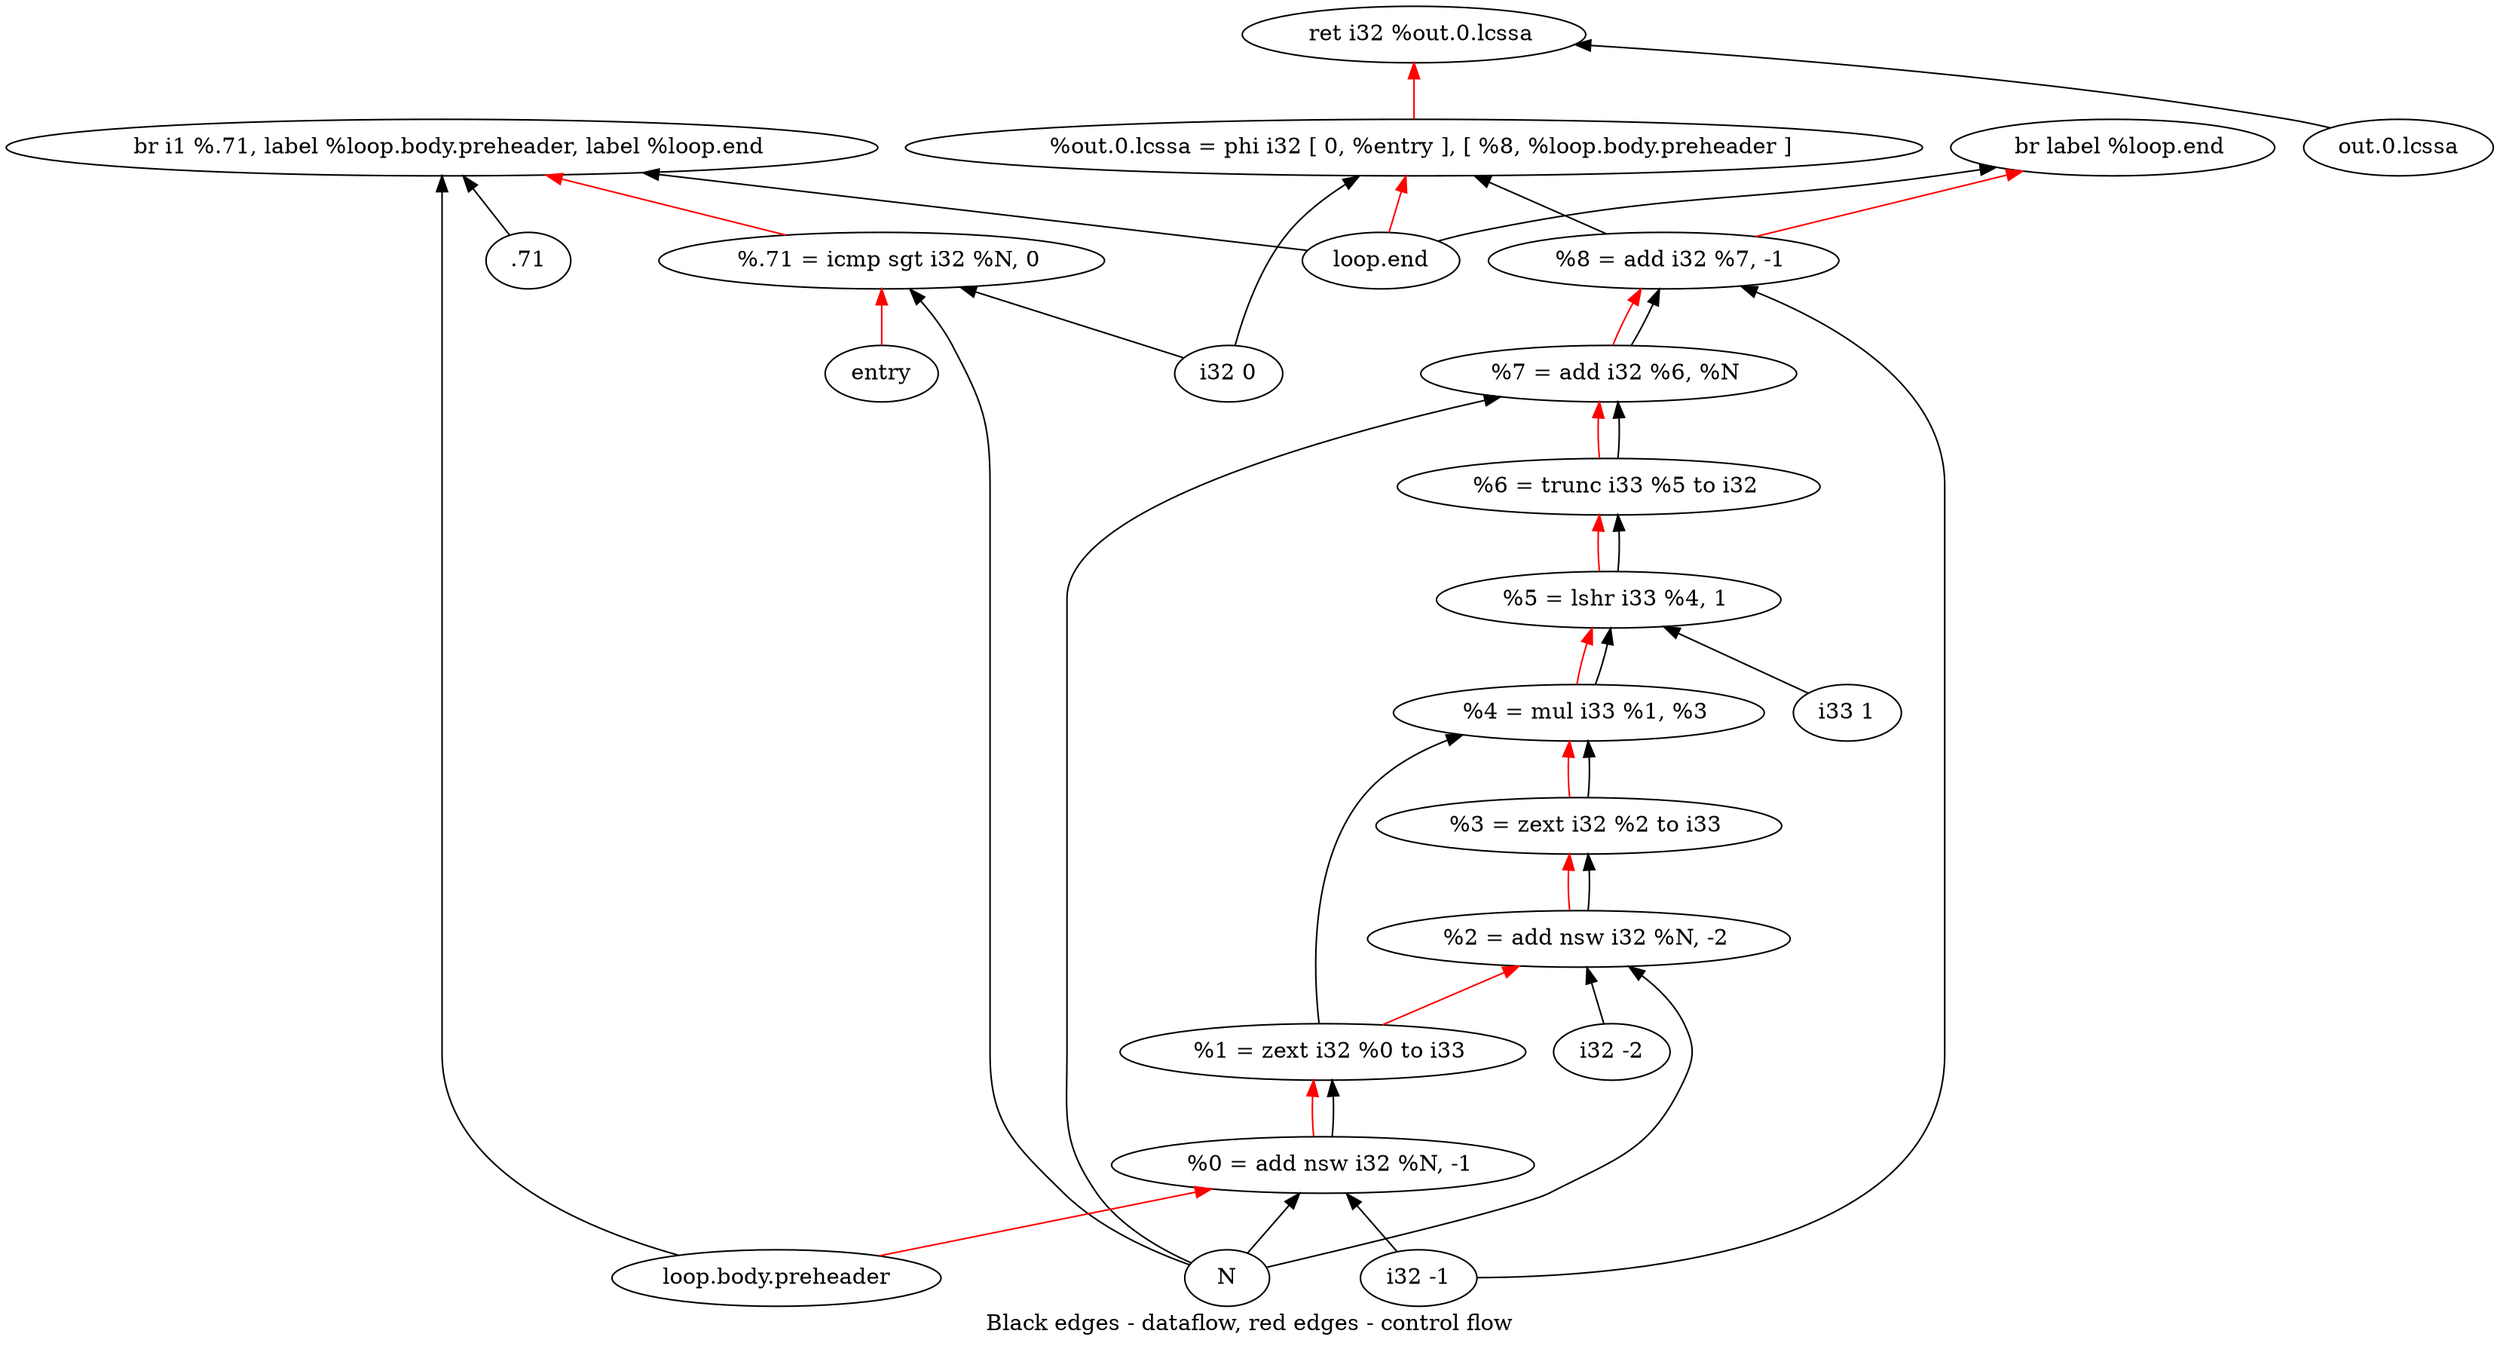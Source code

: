digraph G {
compound=true
rankdir=BT
label="Black edges - dataflow, red edges - control flow"
"  %.71 = icmp sgt i32 %N, 0" [label="  %.71 = icmp sgt i32 %N, 0"]
"  br i1 %.71, label %loop.body.preheader, label %loop.end" [label="  br i1 %.71, label %loop.body.preheader, label %loop.end"]
"entry" -> "  %.71 = icmp sgt i32 %N, 0"[color=red][weight=5]
"N" -> "  %.71 = icmp sgt i32 %N, 0"
"i32 0" -> "  %.71 = icmp sgt i32 %N, 0"
"  %.71 = icmp sgt i32 %N, 0" -> "  br i1 %.71, label %loop.body.preheader, label %loop.end"[color=red weight=2]
".71" -> "  br i1 %.71, label %loop.body.preheader, label %loop.end"
"loop.end" -> "  br i1 %.71, label %loop.body.preheader, label %loop.end"
"loop.body.preheader" -> "  br i1 %.71, label %loop.body.preheader, label %loop.end"

"  %0 = add nsw i32 %N, -1" [label="  %0 = add nsw i32 %N, -1"]
"  %1 = zext i32 %0 to i33" [label="  %1 = zext i32 %0 to i33"]
"  %2 = add nsw i32 %N, -2" [label="  %2 = add nsw i32 %N, -2"]
"  %3 = zext i32 %2 to i33" [label="  %3 = zext i32 %2 to i33"]
"  %4 = mul i33 %1, %3" [label="  %4 = mul i33 %1, %3"]
"  %5 = lshr i33 %4, 1" [label="  %5 = lshr i33 %4, 1"]
"  %6 = trunc i33 %5 to i32" [label="  %6 = trunc i33 %5 to i32"]
"  %7 = add i32 %6, %N" [label="  %7 = add i32 %6, %N"]
"  %8 = add i32 %7, -1" [label="  %8 = add i32 %7, -1"]
"  br label %loop.end" [label="  br label %loop.end"]
"loop.body.preheader" -> "  %0 = add nsw i32 %N, -1"[color=red]
"N" -> "  %0 = add nsw i32 %N, -1"
"i32 -1" -> "  %0 = add nsw i32 %N, -1"
"  %0 = add nsw i32 %N, -1" -> "  %1 = zext i32 %0 to i33"[color=red weight=2]
"  %0 = add nsw i32 %N, -1" -> "  %1 = zext i32 %0 to i33"
"  %1 = zext i32 %0 to i33" -> "  %2 = add nsw i32 %N, -2"[color=red weight=2]
"N" -> "  %2 = add nsw i32 %N, -2"
"i32 -2" -> "  %2 = add nsw i32 %N, -2"
"  %2 = add nsw i32 %N, -2" -> "  %3 = zext i32 %2 to i33"[color=red weight=2]
"  %2 = add nsw i32 %N, -2" -> "  %3 = zext i32 %2 to i33"
"  %3 = zext i32 %2 to i33" -> "  %4 = mul i33 %1, %3"[color=red weight=2]
"  %1 = zext i32 %0 to i33" -> "  %4 = mul i33 %1, %3"
"  %3 = zext i32 %2 to i33" -> "  %4 = mul i33 %1, %3"
"  %4 = mul i33 %1, %3" -> "  %5 = lshr i33 %4, 1"[color=red weight=2]
"  %4 = mul i33 %1, %3" -> "  %5 = lshr i33 %4, 1"
"i33 1" -> "  %5 = lshr i33 %4, 1"
"  %5 = lshr i33 %4, 1" -> "  %6 = trunc i33 %5 to i32"[color=red weight=2]
"  %5 = lshr i33 %4, 1" -> "  %6 = trunc i33 %5 to i32"
"  %6 = trunc i33 %5 to i32" -> "  %7 = add i32 %6, %N"[color=red weight=2]
"  %6 = trunc i33 %5 to i32" -> "  %7 = add i32 %6, %N"
"N" -> "  %7 = add i32 %6, %N"
"  %7 = add i32 %6, %N" -> "  %8 = add i32 %7, -1"[color=red weight=2]
"  %7 = add i32 %6, %N" -> "  %8 = add i32 %7, -1"
"i32 -1" -> "  %8 = add i32 %7, -1"
"  %8 = add i32 %7, -1" -> "  br label %loop.end"[color=red weight=2]
"loop.end" -> "  br label %loop.end"

"  %out.0.lcssa = phi i32 [ 0, %entry ], [ %8, %loop.body.preheader ]" [label="  %out.0.lcssa = phi i32 [ 0, %entry ], [ %8, %loop.body.preheader ]"]
"  ret i32 %out.0.lcssa" [label="  ret i32 %out.0.lcssa"]
"loop.end" -> "  %out.0.lcssa = phi i32 [ 0, %entry ], [ %8, %loop.body.preheader ]"[color=red]
"i32 0" -> "  %out.0.lcssa = phi i32 [ 0, %entry ], [ %8, %loop.body.preheader ]"
"  %8 = add i32 %7, -1" -> "  %out.0.lcssa = phi i32 [ 0, %entry ], [ %8, %loop.body.preheader ]"
"  %out.0.lcssa = phi i32 [ 0, %entry ], [ %8, %loop.body.preheader ]" -> "  ret i32 %out.0.lcssa"[color=red weight=2]
"out.0.lcssa" -> "  ret i32 %out.0.lcssa"

}
